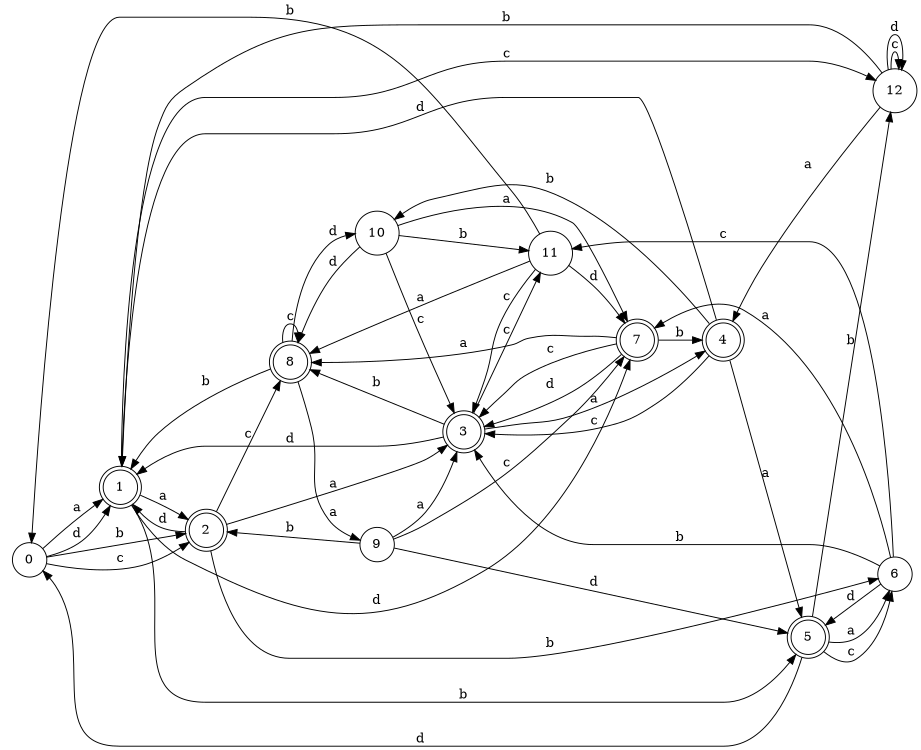 digraph n11_6 {
__start0 [label="" shape="none"];

rankdir=LR;
size="8,5";

s0 [style="filled", color="black", fillcolor="white" shape="circle", label="0"];
s1 [style="rounded,filled", color="black", fillcolor="white" shape="doublecircle", label="1"];
s2 [style="rounded,filled", color="black", fillcolor="white" shape="doublecircle", label="2"];
s3 [style="rounded,filled", color="black", fillcolor="white" shape="doublecircle", label="3"];
s4 [style="rounded,filled", color="black", fillcolor="white" shape="doublecircle", label="4"];
s5 [style="rounded,filled", color="black", fillcolor="white" shape="doublecircle", label="5"];
s6 [style="filled", color="black", fillcolor="white" shape="circle", label="6"];
s7 [style="rounded,filled", color="black", fillcolor="white" shape="doublecircle", label="7"];
s8 [style="rounded,filled", color="black", fillcolor="white" shape="doublecircle", label="8"];
s9 [style="filled", color="black", fillcolor="white" shape="circle", label="9"];
s10 [style="filled", color="black", fillcolor="white" shape="circle", label="10"];
s11 [style="filled", color="black", fillcolor="white" shape="circle", label="11"];
s12 [style="filled", color="black", fillcolor="white" shape="circle", label="12"];
s0 -> s1 [label="a"];
s0 -> s2 [label="b"];
s0 -> s2 [label="c"];
s0 -> s1 [label="d"];
s1 -> s2 [label="a"];
s1 -> s5 [label="b"];
s1 -> s12 [label="c"];
s1 -> s7 [label="d"];
s2 -> s3 [label="a"];
s2 -> s6 [label="b"];
s2 -> s8 [label="c"];
s2 -> s1 [label="d"];
s3 -> s4 [label="a"];
s3 -> s8 [label="b"];
s3 -> s11 [label="c"];
s3 -> s1 [label="d"];
s4 -> s5 [label="a"];
s4 -> s10 [label="b"];
s4 -> s3 [label="c"];
s4 -> s1 [label="d"];
s5 -> s6 [label="a"];
s5 -> s12 [label="b"];
s5 -> s6 [label="c"];
s5 -> s0 [label="d"];
s6 -> s7 [label="a"];
s6 -> s3 [label="b"];
s6 -> s11 [label="c"];
s6 -> s5 [label="d"];
s7 -> s8 [label="a"];
s7 -> s4 [label="b"];
s7 -> s3 [label="c"];
s7 -> s3 [label="d"];
s8 -> s9 [label="a"];
s8 -> s1 [label="b"];
s8 -> s8 [label="c"];
s8 -> s10 [label="d"];
s9 -> s3 [label="a"];
s9 -> s2 [label="b"];
s9 -> s7 [label="c"];
s9 -> s5 [label="d"];
s10 -> s7 [label="a"];
s10 -> s11 [label="b"];
s10 -> s3 [label="c"];
s10 -> s8 [label="d"];
s11 -> s8 [label="a"];
s11 -> s0 [label="b"];
s11 -> s3 [label="c"];
s11 -> s7 [label="d"];
s12 -> s4 [label="a"];
s12 -> s1 [label="b"];
s12 -> s12 [label="c"];
s12 -> s12 [label="d"];

}